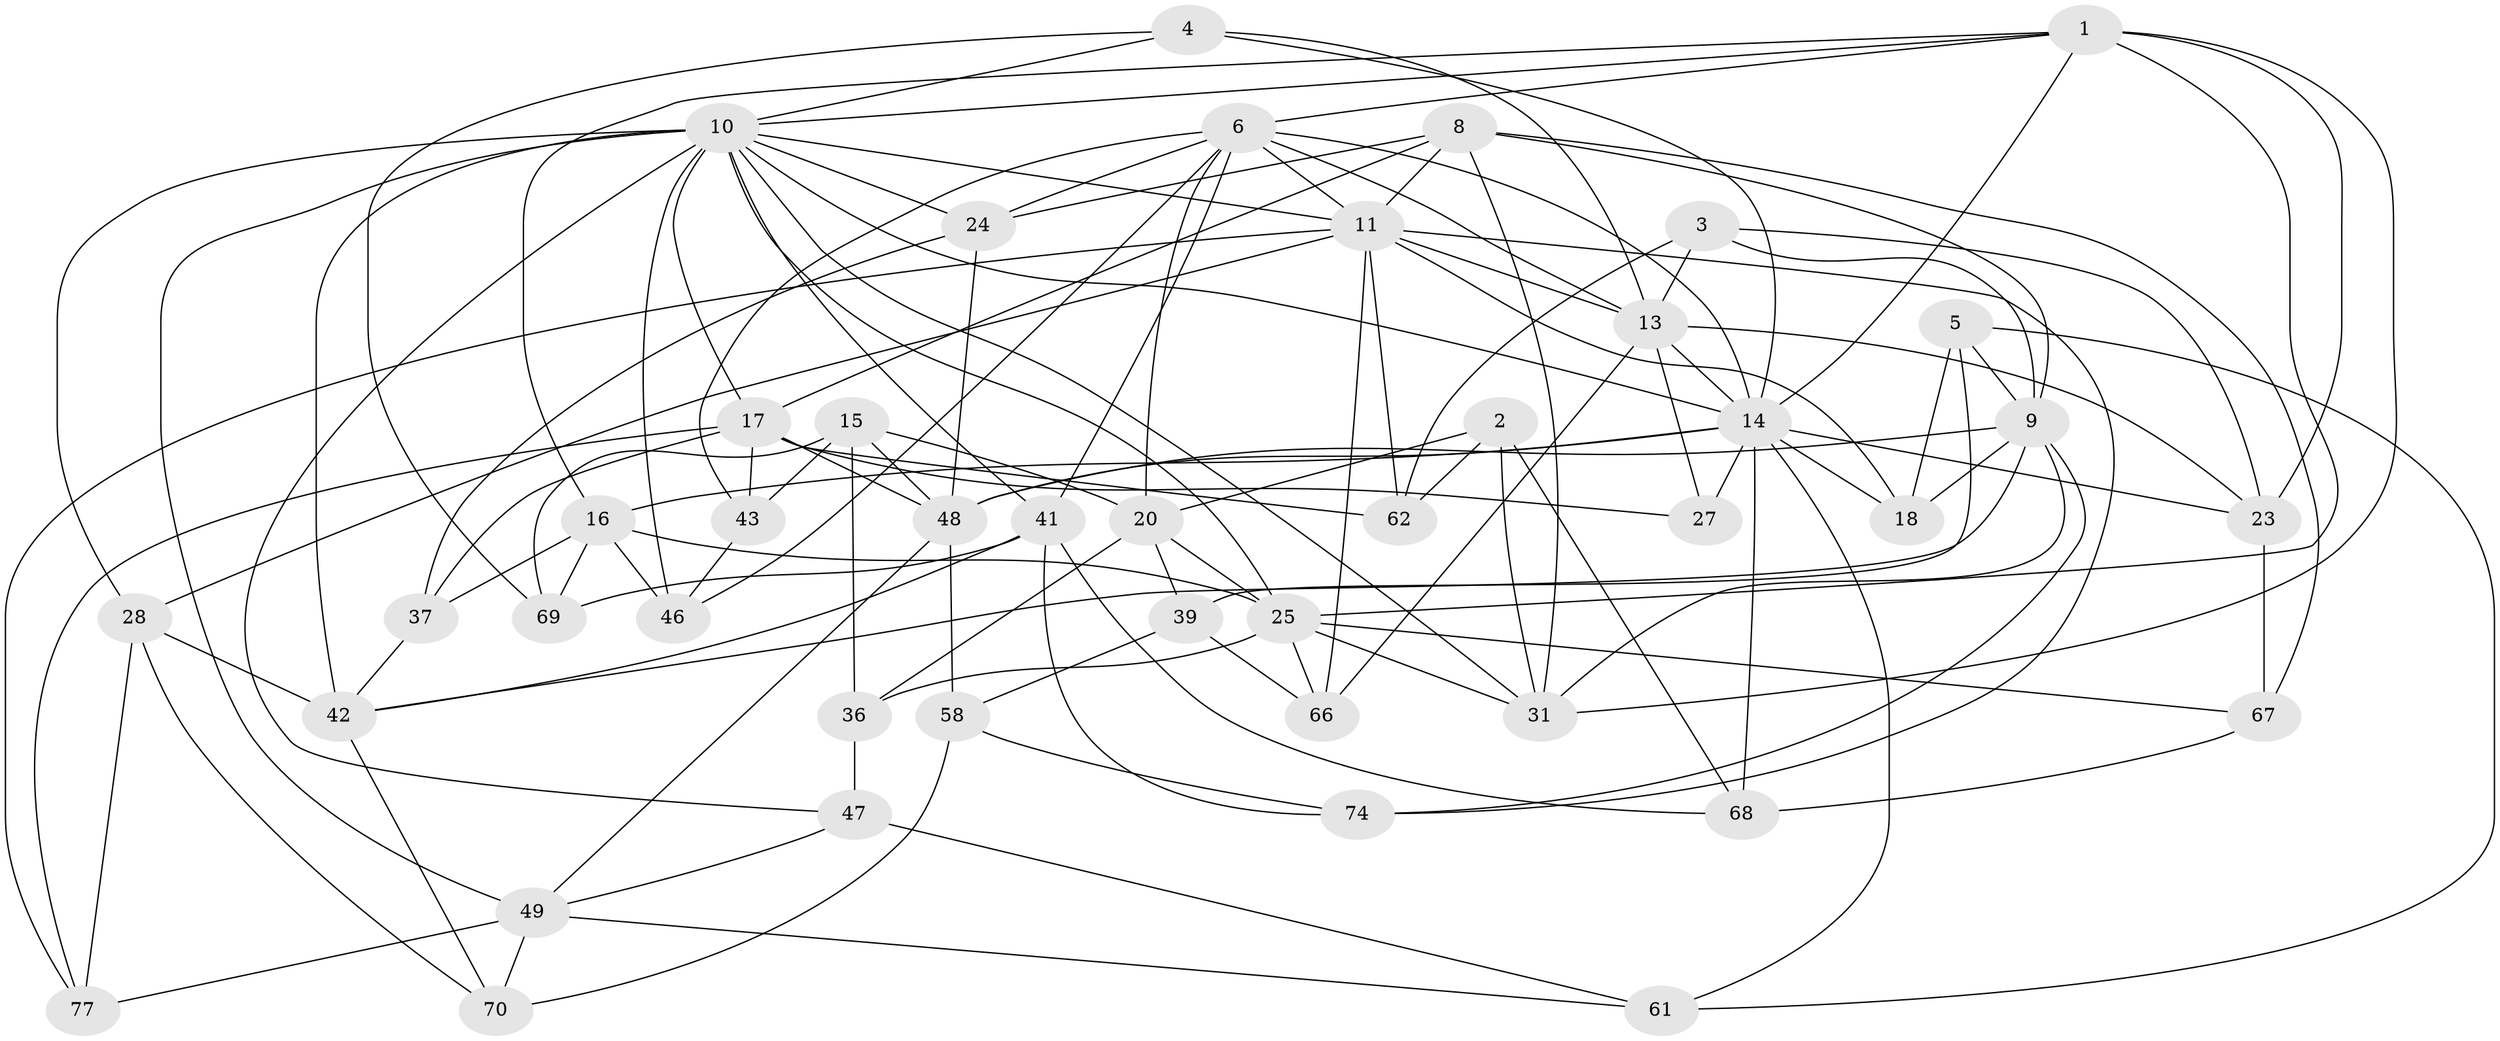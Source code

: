 // original degree distribution, {4: 1.0}
// Generated by graph-tools (version 1.1) at 2025/16/03/09/25 04:16:31]
// undirected, 43 vertices, 120 edges
graph export_dot {
graph [start="1"]
  node [color=gray90,style=filled];
  1 [super="+12"];
  2;
  3;
  4;
  5;
  6 [super="+45+7"];
  8 [super="+30"];
  9 [super="+33"];
  10 [super="+21+26+19"];
  11 [super="+59+51"];
  13 [super="+63"];
  14 [super="+32+56+40"];
  15 [super="+52"];
  16 [super="+22"];
  17 [super="+50+29"];
  18;
  20 [super="+64"];
  23 [super="+80"];
  24 [super="+71"];
  25 [super="+35"];
  27;
  28 [super="+54"];
  31 [super="+85"];
  36;
  37;
  39;
  41 [super="+44"];
  42 [super="+60+57+55"];
  43;
  46;
  47;
  48 [super="+65+86"];
  49 [super="+72"];
  58;
  61;
  62;
  66;
  67;
  68;
  69;
  70;
  74;
  77;
  1 -- 25;
  1 -- 23 [weight=2];
  1 -- 16;
  1 -- 10;
  1 -- 31;
  1 -- 6;
  1 -- 14;
  2 -- 68;
  2 -- 20;
  2 -- 62;
  2 -- 31;
  3 -- 23;
  3 -- 62;
  3 -- 9;
  3 -- 13;
  4 -- 69;
  4 -- 10;
  4 -- 14;
  4 -- 13;
  5 -- 39;
  5 -- 18;
  5 -- 61;
  5 -- 9;
  6 -- 13;
  6 -- 24;
  6 -- 46;
  6 -- 11;
  6 -- 14 [weight=2];
  6 -- 41;
  6 -- 43;
  6 -- 20;
  8 -- 67;
  8 -- 11;
  8 -- 9;
  8 -- 24;
  8 -- 17;
  8 -- 31;
  9 -- 18;
  9 -- 48;
  9 -- 42;
  9 -- 74;
  9 -- 31;
  10 -- 42 [weight=2];
  10 -- 41;
  10 -- 46;
  10 -- 47;
  10 -- 24 [weight=2];
  10 -- 28;
  10 -- 11;
  10 -- 25;
  10 -- 17;
  10 -- 14;
  10 -- 31;
  10 -- 49;
  11 -- 13;
  11 -- 66;
  11 -- 28;
  11 -- 77;
  11 -- 18;
  11 -- 74;
  11 -- 62;
  13 -- 66;
  13 -- 23;
  13 -- 27;
  13 -- 14;
  14 -- 23;
  14 -- 68;
  14 -- 27 [weight=2];
  14 -- 48;
  14 -- 18;
  14 -- 16;
  14 -- 61;
  15 -- 48 [weight=2];
  15 -- 69;
  15 -- 20;
  15 -- 43;
  15 -- 36;
  16 -- 46;
  16 -- 25;
  16 -- 37;
  16 -- 69;
  17 -- 77;
  17 -- 43;
  17 -- 62;
  17 -- 48;
  17 -- 27;
  17 -- 37;
  20 -- 36;
  20 -- 25;
  20 -- 39;
  23 -- 67;
  24 -- 48;
  24 -- 37;
  25 -- 66;
  25 -- 67;
  25 -- 36;
  25 -- 31;
  28 -- 77;
  28 -- 70;
  28 -- 42 [weight=2];
  36 -- 47;
  37 -- 42;
  39 -- 66;
  39 -- 58;
  41 -- 69;
  41 -- 74;
  41 -- 68;
  41 -- 42;
  42 -- 70;
  43 -- 46;
  47 -- 61;
  47 -- 49;
  48 -- 49;
  48 -- 58;
  49 -- 77;
  49 -- 70;
  49 -- 61;
  58 -- 70;
  58 -- 74;
  67 -- 68;
}
